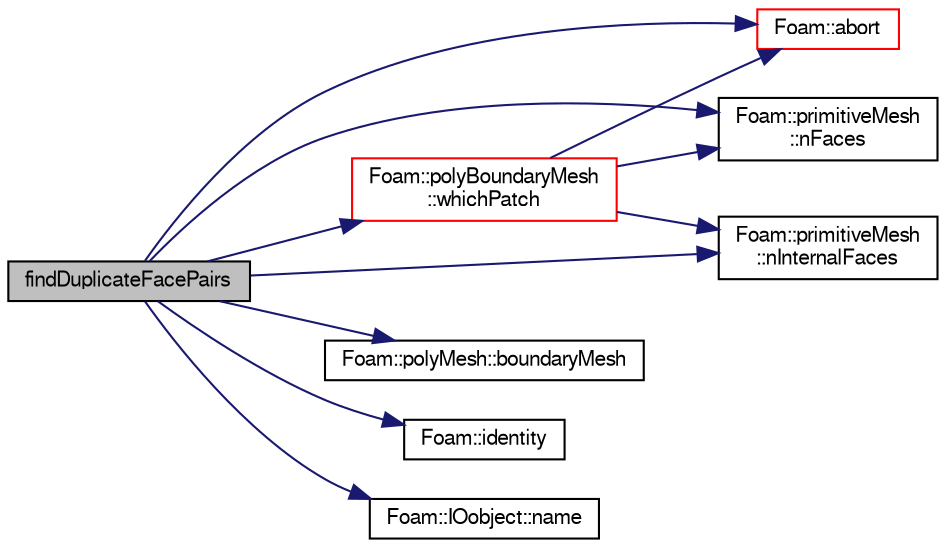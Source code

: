 digraph "findDuplicateFacePairs"
{
  bgcolor="transparent";
  edge [fontname="FreeSans",fontsize="10",labelfontname="FreeSans",labelfontsize="10"];
  node [fontname="FreeSans",fontsize="10",shape=record];
  rankdir="LR";
  Node1 [label="findDuplicateFacePairs",height=0.2,width=0.4,color="black", fillcolor="grey75", style="filled" fontcolor="black"];
  Node1 -> Node2 [color="midnightblue",fontsize="10",style="solid",fontname="FreeSans"];
  Node2 [label="Foam::abort",height=0.2,width=0.4,color="red",URL="$a10237.html#a447107a607d03e417307c203fa5fb44b"];
  Node1 -> Node3 [color="midnightblue",fontsize="10",style="solid",fontname="FreeSans"];
  Node3 [label="Foam::polyMesh::boundaryMesh",height=0.2,width=0.4,color="black",URL="$a01861.html#a6b7f5ba89250dbd7a1c6c7860ab60fe3",tooltip="Return boundary mesh. "];
  Node1 -> Node4 [color="midnightblue",fontsize="10",style="solid",fontname="FreeSans"];
  Node4 [label="Foam::identity",height=0.2,width=0.4,color="black",URL="$a10237.html#a36af96cb841435845fffb4fe69208490",tooltip="Create identity map (map[i] == i) of given length. "];
  Node1 -> Node5 [color="midnightblue",fontsize="10",style="solid",fontname="FreeSans"];
  Node5 [label="Foam::IOobject::name",height=0.2,width=0.4,color="black",URL="$a01142.html#a75b72488d2e82151b025744974919d5d",tooltip="Return name. "];
  Node1 -> Node6 [color="midnightblue",fontsize="10",style="solid",fontname="FreeSans"];
  Node6 [label="Foam::primitiveMesh\l::nFaces",height=0.2,width=0.4,color="black",URL="$a01911.html#a9be088de373a98524a153de7da0e92e8"];
  Node1 -> Node7 [color="midnightblue",fontsize="10",style="solid",fontname="FreeSans"];
  Node7 [label="Foam::primitiveMesh\l::nInternalFaces",height=0.2,width=0.4,color="black",URL="$a01911.html#aa1eec60bd258a70018b8ffda0dced7bb"];
  Node1 -> Node8 [color="midnightblue",fontsize="10",style="solid",fontname="FreeSans"];
  Node8 [label="Foam::polyBoundaryMesh\l::whichPatch",height=0.2,width=0.4,color="red",URL="$a01855.html#a6d7e875689c6272231ad4b60139b7324",tooltip="Return patch index for a given face label. "];
  Node8 -> Node6 [color="midnightblue",fontsize="10",style="solid",fontname="FreeSans"];
  Node8 -> Node2 [color="midnightblue",fontsize="10",style="solid",fontname="FreeSans"];
  Node8 -> Node7 [color="midnightblue",fontsize="10",style="solid",fontname="FreeSans"];
}
